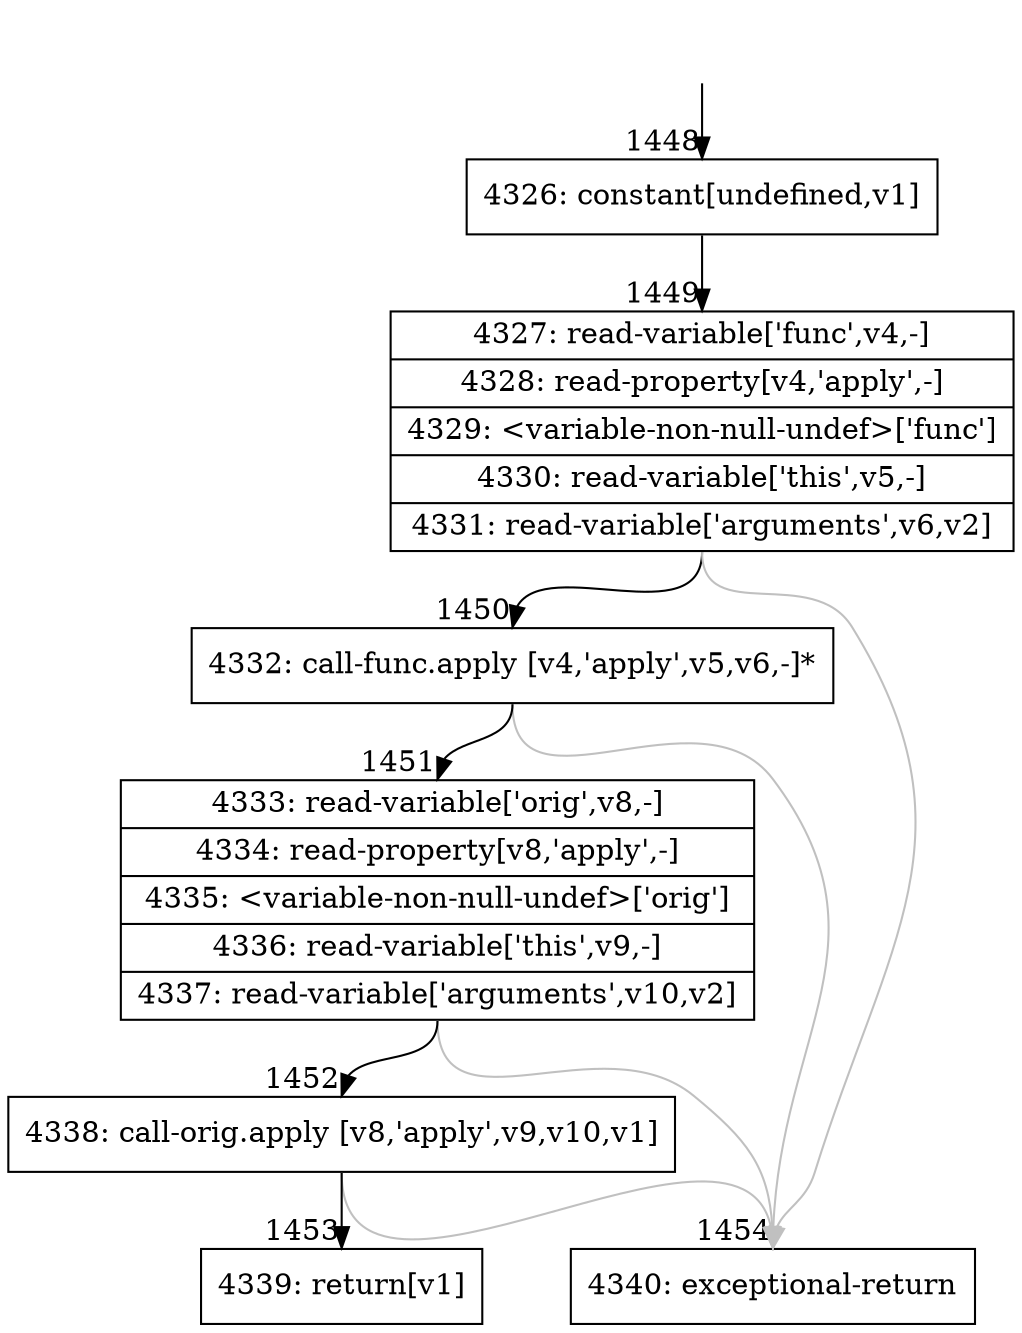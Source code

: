 digraph {
rankdir="TD"
BB_entry173[shape=none,label=""];
BB_entry173 -> BB1448 [tailport=s, headport=n, headlabel="    1448"]
BB1448 [shape=record label="{4326: constant[undefined,v1]}" ] 
BB1448 -> BB1449 [tailport=s, headport=n, headlabel="      1449"]
BB1449 [shape=record label="{4327: read-variable['func',v4,-]|4328: read-property[v4,'apply',-]|4329: \<variable-non-null-undef\>['func']|4330: read-variable['this',v5,-]|4331: read-variable['arguments',v6,v2]}" ] 
BB1449 -> BB1450 [tailport=s, headport=n, headlabel="      1450"]
BB1449 -> BB1454 [tailport=s, headport=n, color=gray, headlabel="      1454"]
BB1450 [shape=record label="{4332: call-func.apply [v4,'apply',v5,v6,-]*}" ] 
BB1450 -> BB1451 [tailport=s, headport=n, headlabel="      1451"]
BB1450 -> BB1454 [tailport=s, headport=n, color=gray]
BB1451 [shape=record label="{4333: read-variable['orig',v8,-]|4334: read-property[v8,'apply',-]|4335: \<variable-non-null-undef\>['orig']|4336: read-variable['this',v9,-]|4337: read-variable['arguments',v10,v2]}" ] 
BB1451 -> BB1452 [tailport=s, headport=n, headlabel="      1452"]
BB1451 -> BB1454 [tailport=s, headport=n, color=gray]
BB1452 [shape=record label="{4338: call-orig.apply [v8,'apply',v9,v10,v1]}" ] 
BB1452 -> BB1453 [tailport=s, headport=n, headlabel="      1453"]
BB1452 -> BB1454 [tailport=s, headport=n, color=gray]
BB1453 [shape=record label="{4339: return[v1]}" ] 
BB1454 [shape=record label="{4340: exceptional-return}" ] 
//#$~ 1703
}
